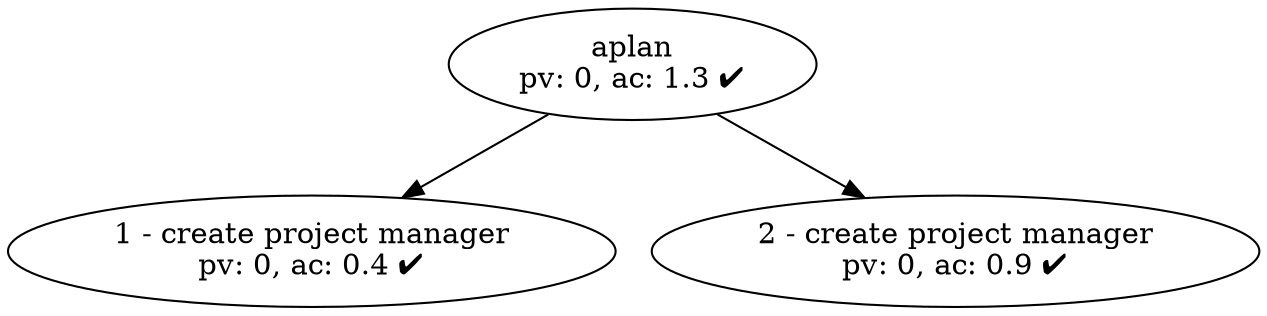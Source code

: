digraph G {
	"aplan
pv: 0, ac: 1.3 ✔" -> "1 - create project manager
pv: 0, ac: 0.4 ✔"
	"aplan
pv: 0, ac: 1.3 ✔" -> "2 - create project manager
pv: 0, ac: 0.9 ✔"
}